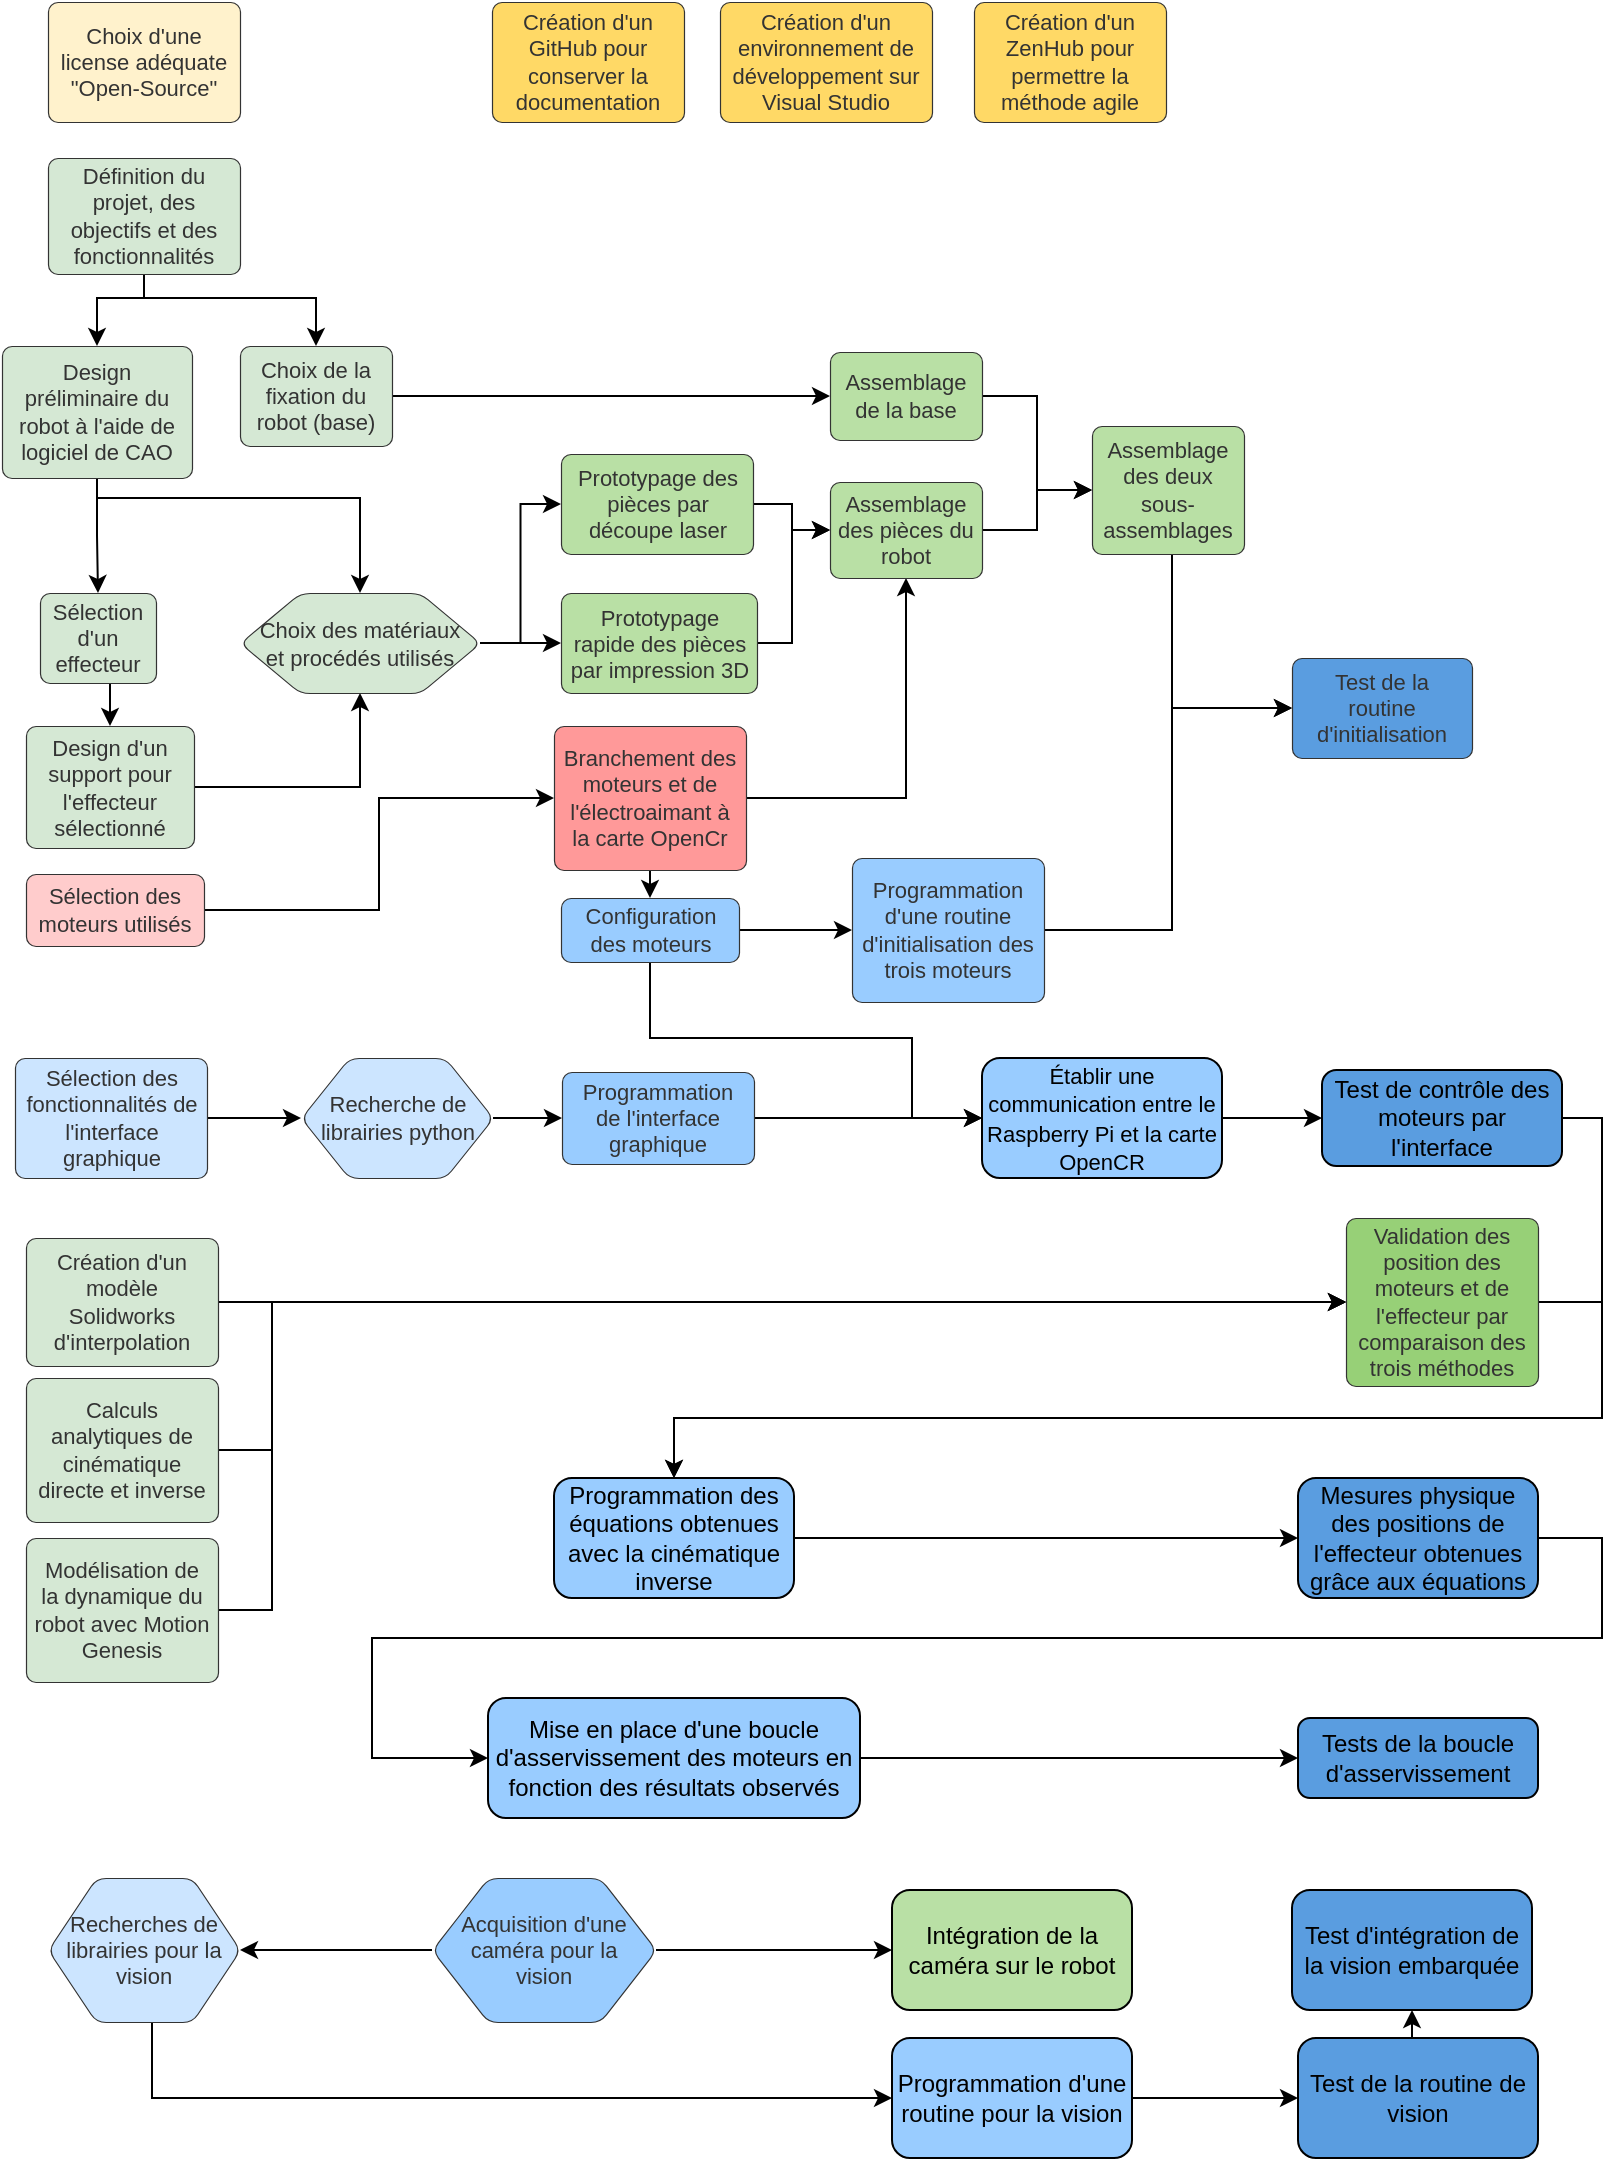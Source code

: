 <mxfile version="12.8.2" type="github"><diagram id="3QHnCN-k6NhU4_bwdGHg" name="Page-1"><mxGraphModel dx="1392" dy="593" grid="1" gridSize="10" guides="1" tooltips="1" connect="1" arrows="1" fold="1" page="1" pageScale="1" pageWidth="827" pageHeight="1169" math="0" shadow="0"><root><mxCell id="0"/><mxCell id="1" parent="0"/><mxCell id="ZfCo_OoU29fC2qvR1BW2-60" style="edgeStyle=orthogonalEdgeStyle;rounded=0;orthogonalLoop=1;jettySize=auto;html=1;exitX=0.5;exitY=1;exitDx=0;exitDy=0;entryX=0.5;entryY=0;entryDx=0;entryDy=0;" edge="1" parent="1" source="ZfCo_OoU29fC2qvR1BW2-2" target="ZfCo_OoU29fC2qvR1BW2-3"><mxGeometry relative="1" as="geometry"><Array as="points"><mxPoint x="71" y="158"/><mxPoint x="48" y="158"/></Array></mxGeometry></mxCell><mxCell id="ZfCo_OoU29fC2qvR1BW2-61" style="edgeStyle=orthogonalEdgeStyle;rounded=0;orthogonalLoop=1;jettySize=auto;html=1;exitX=0.5;exitY=1;exitDx=0;exitDy=0;entryX=0.5;entryY=0;entryDx=0;entryDy=0;" edge="1" parent="1" source="ZfCo_OoU29fC2qvR1BW2-2" target="ZfCo_OoU29fC2qvR1BW2-4"><mxGeometry relative="1" as="geometry"><Array as="points"><mxPoint x="71" y="158"/><mxPoint x="157" y="158"/></Array></mxGeometry></mxCell><mxCell id="ZfCo_OoU29fC2qvR1BW2-2" value="Définition du projet, des objectifs et des fonctionnalités" style="html=1;whiteSpace=wrap;;fontSize=11;fontColor=#333333;align=center;spacing=5;strokeColor=#333333;strokeOpacity=100;fillOpacity=100;rounded=1;absoluteArcSize=1;arcSize=9.6;fillColor=#D5E8D4;strokeWidth=0.6;" vertex="1" parent="1"><mxGeometry x="23" y="88" width="96" height="58" as="geometry"/></mxCell><mxCell id="ZfCo_OoU29fC2qvR1BW2-63" style="edgeStyle=orthogonalEdgeStyle;rounded=0;orthogonalLoop=1;jettySize=auto;html=1;exitX=0.5;exitY=1;exitDx=0;exitDy=0;entryX=0.5;entryY=0;entryDx=0;entryDy=0;" edge="1" parent="1" source="ZfCo_OoU29fC2qvR1BW2-3" target="ZfCo_OoU29fC2qvR1BW2-15"><mxGeometry relative="1" as="geometry"><Array as="points"><mxPoint x="48" y="258"/><mxPoint x="179" y="258"/></Array></mxGeometry></mxCell><mxCell id="ZfCo_OoU29fC2qvR1BW2-106" style="edgeStyle=orthogonalEdgeStyle;rounded=0;orthogonalLoop=1;jettySize=auto;html=1;exitX=0.5;exitY=1;exitDx=0;exitDy=0;entryX=0.5;entryY=0;entryDx=0;entryDy=0;" edge="1" parent="1" source="ZfCo_OoU29fC2qvR1BW2-3" target="ZfCo_OoU29fC2qvR1BW2-13"><mxGeometry relative="1" as="geometry"/></mxCell><mxCell id="ZfCo_OoU29fC2qvR1BW2-3" value="Design préliminaire du robot à l'aide de logiciel de CAO" style="html=1;whiteSpace=wrap;;fontSize=11;fontColor=#333333;align=center;spacing=5;strokeColor=#333333;strokeOpacity=100;fillOpacity=100;rounded=1;absoluteArcSize=1;arcSize=9.6;fillColor=#D5E8D4;strokeWidth=0.6;" vertex="1" parent="1"><mxGeometry y="182" width="95" height="66" as="geometry"/></mxCell><mxCell id="ZfCo_OoU29fC2qvR1BW2-108" style="edgeStyle=orthogonalEdgeStyle;rounded=0;orthogonalLoop=1;jettySize=auto;html=1;exitX=1;exitY=0.5;exitDx=0;exitDy=0;entryX=0;entryY=0.5;entryDx=0;entryDy=0;" edge="1" parent="1" source="ZfCo_OoU29fC2qvR1BW2-4" target="ZfCo_OoU29fC2qvR1BW2-12"><mxGeometry relative="1" as="geometry"/></mxCell><mxCell id="ZfCo_OoU29fC2qvR1BW2-4" value="Choix de la fixation du robot (base)" style="html=1;whiteSpace=wrap;;fontSize=11;fontColor=#333333;align=center;spacing=5;strokeColor=#333333;strokeOpacity=100;fillOpacity=100;rounded=1;absoluteArcSize=1;arcSize=9.6;fillColor=#D5E8D4;strokeWidth=0.6;" vertex="1" parent="1"><mxGeometry x="119" y="182" width="76" height="50" as="geometry"/></mxCell><mxCell id="ZfCo_OoU29fC2qvR1BW2-5" value="Création d'un environnement de développement sur Visual Studio" style="html=1;whiteSpace=wrap;;fontSize=11;fontColor=#333333;align=center;spacing=5;strokeColor=#333333;strokeOpacity=100;fillOpacity=100;rounded=1;absoluteArcSize=1;arcSize=9.6;fillColor=#FFD966;strokeWidth=0.6;" vertex="1" parent="1"><mxGeometry x="359" y="10" width="106" height="60" as="geometry"/></mxCell><mxCell id="ZfCo_OoU29fC2qvR1BW2-6" value="Choix d'une license adéquate &quot;Open-Source&quot;" style="html=1;whiteSpace=wrap;;fontSize=11;fontColor=#333333;align=center;spacing=5;strokeColor=#333333;strokeOpacity=100;fillOpacity=100;rounded=1;absoluteArcSize=1;arcSize=9.6;fillColor=#FFF2CC;strokeWidth=0.6;" vertex="1" parent="1"><mxGeometry x="23" y="10" width="96" height="60" as="geometry"/></mxCell><mxCell id="ZfCo_OoU29fC2qvR1BW2-7" value="Création d'un GitHub pour conserver la documentation" style="html=1;whiteSpace=wrap;;fontSize=11;fontColor=#333333;align=center;spacing=5;strokeColor=#333333;strokeOpacity=100;fillOpacity=100;rounded=1;absoluteArcSize=1;arcSize=9.6;fillColor=#FFD966;strokeWidth=0.6;" vertex="1" parent="1"><mxGeometry x="245" y="10" width="96" height="60" as="geometry"/></mxCell><mxCell id="ZfCo_OoU29fC2qvR1BW2-8" value="Création d'un ZenHub pour permettre la méthode agile" style="html=1;whiteSpace=wrap;;fontSize=11;fontColor=#333333;align=center;spacing=5;strokeColor=#333333;strokeOpacity=100;fillOpacity=100;rounded=1;absoluteArcSize=1;arcSize=9.6;fillColor=#FFD966;strokeWidth=0.6;" vertex="1" parent="1"><mxGeometry x="486" y="10" width="96" height="60" as="geometry"/></mxCell><mxCell id="ZfCo_OoU29fC2qvR1BW2-67" style="edgeStyle=orthogonalEdgeStyle;rounded=0;orthogonalLoop=1;jettySize=auto;html=1;exitX=1;exitY=0.5;exitDx=0;exitDy=0;entryX=0.5;entryY=1;entryDx=0;entryDy=0;" edge="1" parent="1" source="ZfCo_OoU29fC2qvR1BW2-9" target="ZfCo_OoU29fC2qvR1BW2-11"><mxGeometry relative="1" as="geometry"/></mxCell><mxCell id="ZfCo_OoU29fC2qvR1BW2-78" style="edgeStyle=orthogonalEdgeStyle;rounded=0;orthogonalLoop=1;jettySize=auto;html=1;exitX=0.5;exitY=1;exitDx=0;exitDy=0;entryX=0.5;entryY=0;entryDx=0;entryDy=0;" edge="1" parent="1" source="ZfCo_OoU29fC2qvR1BW2-9" target="ZfCo_OoU29fC2qvR1BW2-21"><mxGeometry relative="1" as="geometry"/></mxCell><mxCell id="ZfCo_OoU29fC2qvR1BW2-9" value="Branchement des moteurs et de l'électroaimant à la carte OpenCr" style="html=1;whiteSpace=wrap;;fontSize=11;fontColor=#333333;align=center;spacing=5;strokeColor=#333333;strokeOpacity=100;fillOpacity=100;rounded=1;absoluteArcSize=1;arcSize=9.6;fillColor=#FF9999;strokeWidth=0.6;" vertex="1" parent="1"><mxGeometry x="276" y="372" width="96" height="72" as="geometry"/></mxCell><mxCell id="ZfCo_OoU29fC2qvR1BW2-66" style="edgeStyle=orthogonalEdgeStyle;rounded=0;orthogonalLoop=1;jettySize=auto;html=1;exitX=1;exitY=0.5;exitDx=0;exitDy=0;entryX=0;entryY=0.5;entryDx=0;entryDy=0;" edge="1" parent="1" source="ZfCo_OoU29fC2qvR1BW2-10" target="ZfCo_OoU29fC2qvR1BW2-9"><mxGeometry relative="1" as="geometry"/></mxCell><mxCell id="ZfCo_OoU29fC2qvR1BW2-10" value="Sélection des moteurs utilisés " style="html=1;whiteSpace=wrap;;fontSize=11;fontColor=#333333;align=center;spacing=5;strokeColor=#333333;strokeOpacity=100;fillOpacity=100;rounded=1;absoluteArcSize=1;arcSize=9.6;fillColor=#FFCCCC;strokeWidth=0.6;" vertex="1" parent="1"><mxGeometry x="12" y="446" width="89" height="36" as="geometry"/></mxCell><mxCell id="ZfCo_OoU29fC2qvR1BW2-74" style="edgeStyle=orthogonalEdgeStyle;rounded=0;orthogonalLoop=1;jettySize=auto;html=1;exitX=1;exitY=0.5;exitDx=0;exitDy=0;entryX=0;entryY=0.5;entryDx=0;entryDy=0;" edge="1" parent="1" source="ZfCo_OoU29fC2qvR1BW2-11" target="ZfCo_OoU29fC2qvR1BW2-48"><mxGeometry relative="1" as="geometry"/></mxCell><mxCell id="ZfCo_OoU29fC2qvR1BW2-11" value="Assemblage des pièces du robot" style="html=1;whiteSpace=wrap;;fontSize=11;fontColor=#333333;align=center;spacing=5;strokeColor=#333333;strokeOpacity=100;fillOpacity=100;rounded=1;absoluteArcSize=1;arcSize=9.6;fillColor=#B9E0A5;strokeWidth=0.6;" vertex="1" parent="1"><mxGeometry x="414" y="250" width="76" height="48" as="geometry"/></mxCell><mxCell id="ZfCo_OoU29fC2qvR1BW2-73" style="edgeStyle=orthogonalEdgeStyle;rounded=0;orthogonalLoop=1;jettySize=auto;html=1;exitX=1;exitY=0.5;exitDx=0;exitDy=0;entryX=0;entryY=0.5;entryDx=0;entryDy=0;" edge="1" parent="1" source="ZfCo_OoU29fC2qvR1BW2-12" target="ZfCo_OoU29fC2qvR1BW2-48"><mxGeometry relative="1" as="geometry"/></mxCell><mxCell id="ZfCo_OoU29fC2qvR1BW2-12" value="Assemblage de la base" style="html=1;whiteSpace=wrap;;fontSize=11;fontColor=#333333;align=center;spacing=5;strokeColor=#333333;strokeOpacity=100;fillOpacity=100;rounded=1;absoluteArcSize=1;arcSize=9.6;fillColor=#B9E0A5;strokeWidth=0.6;" vertex="1" parent="1"><mxGeometry x="414" y="185" width="76" height="44" as="geometry"/></mxCell><mxCell id="ZfCo_OoU29fC2qvR1BW2-64" style="edgeStyle=orthogonalEdgeStyle;rounded=0;orthogonalLoop=1;jettySize=auto;html=1;exitX=0.5;exitY=1;exitDx=0;exitDy=0;entryX=0.5;entryY=0;entryDx=0;entryDy=0;" edge="1" parent="1" source="ZfCo_OoU29fC2qvR1BW2-13" target="ZfCo_OoU29fC2qvR1BW2-14"><mxGeometry relative="1" as="geometry"/></mxCell><mxCell id="ZfCo_OoU29fC2qvR1BW2-13" value="Sélection d'un effecteur" style="html=1;whiteSpace=wrap;;fontSize=11;fontColor=#333333;align=center;spacing=5;strokeColor=#333333;strokeOpacity=100;fillOpacity=100;rounded=1;absoluteArcSize=1;arcSize=9.6;fillColor=#D5E8D4;strokeWidth=0.6;" vertex="1" parent="1"><mxGeometry x="19" y="305.5" width="58" height="45" as="geometry"/></mxCell><mxCell id="ZfCo_OoU29fC2qvR1BW2-107" style="edgeStyle=orthogonalEdgeStyle;rounded=0;orthogonalLoop=1;jettySize=auto;html=1;exitX=1;exitY=0.5;exitDx=0;exitDy=0;entryX=0.5;entryY=1;entryDx=0;entryDy=0;" edge="1" parent="1" source="ZfCo_OoU29fC2qvR1BW2-14" target="ZfCo_OoU29fC2qvR1BW2-15"><mxGeometry relative="1" as="geometry"/></mxCell><mxCell id="ZfCo_OoU29fC2qvR1BW2-14" value="Design d'un support pour l'effecteur sélectionné" style="html=1;whiteSpace=wrap;;fontSize=11;fontColor=#333333;align=center;spacing=5;strokeColor=#333333;strokeOpacity=100;fillOpacity=100;rounded=1;absoluteArcSize=1;arcSize=9.6;fillColor=#D5E8D4;strokeWidth=0.6;" vertex="1" parent="1"><mxGeometry x="12" y="372" width="84" height="61" as="geometry"/></mxCell><mxCell id="ZfCo_OoU29fC2qvR1BW2-68" style="edgeStyle=orthogonalEdgeStyle;rounded=0;orthogonalLoop=1;jettySize=auto;html=1;exitX=1;exitY=0.5;exitDx=0;exitDy=0;entryX=0;entryY=0.5;entryDx=0;entryDy=0;" edge="1" parent="1" source="ZfCo_OoU29fC2qvR1BW2-15" target="ZfCo_OoU29fC2qvR1BW2-47"><mxGeometry relative="1" as="geometry"/></mxCell><mxCell id="ZfCo_OoU29fC2qvR1BW2-69" style="edgeStyle=orthogonalEdgeStyle;rounded=0;orthogonalLoop=1;jettySize=auto;html=1;exitX=1;exitY=0.5;exitDx=0;exitDy=0;entryX=0;entryY=0.5;entryDx=0;entryDy=0;" edge="1" parent="1" source="ZfCo_OoU29fC2qvR1BW2-15" target="ZfCo_OoU29fC2qvR1BW2-23"><mxGeometry relative="1" as="geometry"><Array as="points"><mxPoint x="265" y="330"/><mxPoint x="265" y="330"/></Array></mxGeometry></mxCell><mxCell id="ZfCo_OoU29fC2qvR1BW2-15" value="Choix des matériaux et procédés utilisés" style="html=1;whiteSpace=wrap;shape=hexagon;perimeter=hexagonPerimeter2;fontSize=11;fontColor=#333333;align=center;spacing=5;strokeColor=#333333;strokeOpacity=100;fillOpacity=100;rounded=1;absoluteArcSize=1;arcSize=9.6;fillColor=#D5E8D4;strokeWidth=0.6;" vertex="1" parent="1"><mxGeometry x="119" y="305.5" width="120" height="50" as="geometry"/></mxCell><mxCell id="ZfCo_OoU29fC2qvR1BW2-81" style="edgeStyle=orthogonalEdgeStyle;rounded=0;orthogonalLoop=1;jettySize=auto;html=1;exitX=1;exitY=0.5;exitDx=0;exitDy=0;" edge="1" parent="1" source="ZfCo_OoU29fC2qvR1BW2-16" target="ZfCo_OoU29fC2qvR1BW2-20"><mxGeometry relative="1" as="geometry"/></mxCell><mxCell id="ZfCo_OoU29fC2qvR1BW2-16" value="Recherche de librairies python " style="html=1;whiteSpace=wrap;shape=hexagon;perimeter=hexagonPerimeter2;fontSize=11;fontColor=#333333;align=center;spacing=5;strokeColor=#333333;strokeOpacity=100;fillOpacity=100;rounded=1;absoluteArcSize=1;arcSize=9.6;fillColor=#CCE5FF;strokeWidth=0.6;" vertex="1" parent="1"><mxGeometry x="149.5" y="538" width="96" height="60" as="geometry"/></mxCell><mxCell id="ZfCo_OoU29fC2qvR1BW2-79" style="edgeStyle=orthogonalEdgeStyle;rounded=0;orthogonalLoop=1;jettySize=auto;html=1;exitX=1;exitY=0.5;exitDx=0;exitDy=0;" edge="1" parent="1" source="ZfCo_OoU29fC2qvR1BW2-17" target="ZfCo_OoU29fC2qvR1BW2-16"><mxGeometry relative="1" as="geometry"/></mxCell><mxCell id="ZfCo_OoU29fC2qvR1BW2-17" value="Sélection des fonctionnalités de l'interface graphique" style="html=1;whiteSpace=wrap;;fontSize=11;fontColor=#333333;align=center;spacing=5;strokeColor=#333333;strokeOpacity=100;fillOpacity=100;rounded=1;absoluteArcSize=1;arcSize=9.6;fillColor=#CCE5FF;strokeWidth=0.6;" vertex="1" parent="1"><mxGeometry x="6.5" y="538" width="96" height="60" as="geometry"/></mxCell><mxCell id="ZfCo_OoU29fC2qvR1BW2-120" style="edgeStyle=orthogonalEdgeStyle;rounded=0;orthogonalLoop=1;jettySize=auto;html=1;exitX=0.5;exitY=1;exitDx=0;exitDy=0;entryX=0;entryY=0.5;entryDx=0;entryDy=0;" edge="1" parent="1" source="ZfCo_OoU29fC2qvR1BW2-18" target="ZfCo_OoU29fC2qvR1BW2-111"><mxGeometry relative="1" as="geometry"><Array as="points"><mxPoint x="75" y="1020"/><mxPoint x="75" y="1058"/></Array></mxGeometry></mxCell><mxCell id="ZfCo_OoU29fC2qvR1BW2-18" value="Recherches de librairies pour la vision" style="html=1;whiteSpace=wrap;shape=hexagon;perimeter=hexagonPerimeter2;fontSize=11;fontColor=#333333;align=center;spacing=5;strokeColor=#333333;strokeOpacity=100;fillOpacity=100;rounded=1;absoluteArcSize=1;arcSize=9.6;fillColor=#CCE5FF;strokeWidth=0.6;" vertex="1" parent="1"><mxGeometry x="23" y="948" width="96" height="72" as="geometry"/></mxCell><mxCell id="ZfCo_OoU29fC2qvR1BW2-82" style="edgeStyle=orthogonalEdgeStyle;rounded=0;orthogonalLoop=1;jettySize=auto;html=1;exitX=0;exitY=0.5;exitDx=0;exitDy=0;" edge="1" parent="1" source="ZfCo_OoU29fC2qvR1BW2-19" target="ZfCo_OoU29fC2qvR1BW2-18"><mxGeometry relative="1" as="geometry"/></mxCell><mxCell id="ZfCo_OoU29fC2qvR1BW2-122" style="edgeStyle=orthogonalEdgeStyle;rounded=0;orthogonalLoop=1;jettySize=auto;html=1;exitX=1;exitY=0.5;exitDx=0;exitDy=0;" edge="1" parent="1" source="ZfCo_OoU29fC2qvR1BW2-19" target="ZfCo_OoU29fC2qvR1BW2-121"><mxGeometry relative="1" as="geometry"/></mxCell><mxCell id="ZfCo_OoU29fC2qvR1BW2-19" value="Acquisition d'une caméra pour la vision" style="html=1;whiteSpace=wrap;shape=hexagon;perimeter=hexagonPerimeter2;fontSize=11;fontColor=#333333;align=center;spacing=5;strokeColor=#333333;strokeOpacity=100;fillOpacity=100;rounded=1;absoluteArcSize=1;arcSize=9.6;fillColor=#99CCFF;strokeWidth=0.6;" vertex="1" parent="1"><mxGeometry x="215" y="948" width="112" height="72" as="geometry"/></mxCell><mxCell id="ZfCo_OoU29fC2qvR1BW2-92" style="edgeStyle=orthogonalEdgeStyle;rounded=0;orthogonalLoop=1;jettySize=auto;html=1;exitX=1;exitY=0.5;exitDx=0;exitDy=0;entryX=0;entryY=0.5;entryDx=0;entryDy=0;" edge="1" parent="1" source="ZfCo_OoU29fC2qvR1BW2-20" target="ZfCo_OoU29fC2qvR1BW2-49"><mxGeometry relative="1" as="geometry"/></mxCell><mxCell id="ZfCo_OoU29fC2qvR1BW2-20" value="Programmation de l'interface graphique" style="html=1;whiteSpace=wrap;;fontSize=11;fontColor=#333333;align=center;spacing=5;strokeColor=#333333;strokeOpacity=100;fillOpacity=100;rounded=1;absoluteArcSize=1;arcSize=9.6;fillColor=#99CCFF;strokeWidth=0.6;" vertex="1" parent="1"><mxGeometry x="280" y="545" width="96" height="46" as="geometry"/></mxCell><mxCell id="ZfCo_OoU29fC2qvR1BW2-77" style="edgeStyle=orthogonalEdgeStyle;rounded=0;orthogonalLoop=1;jettySize=auto;html=1;exitX=1;exitY=0.5;exitDx=0;exitDy=0;entryX=0;entryY=0.5;entryDx=0;entryDy=0;" edge="1" parent="1" source="ZfCo_OoU29fC2qvR1BW2-21" target="ZfCo_OoU29fC2qvR1BW2-22"><mxGeometry relative="1" as="geometry"/></mxCell><mxCell id="ZfCo_OoU29fC2qvR1BW2-84" style="edgeStyle=orthogonalEdgeStyle;rounded=0;orthogonalLoop=1;jettySize=auto;html=1;exitX=0.5;exitY=1;exitDx=0;exitDy=0;entryX=0;entryY=0.5;entryDx=0;entryDy=0;" edge="1" parent="1" source="ZfCo_OoU29fC2qvR1BW2-21" target="ZfCo_OoU29fC2qvR1BW2-49"><mxGeometry relative="1" as="geometry"><Array as="points"><mxPoint x="324" y="528"/><mxPoint x="455" y="528"/><mxPoint x="455" y="568"/></Array></mxGeometry></mxCell><mxCell id="ZfCo_OoU29fC2qvR1BW2-21" value="Configuration des moteurs" style="html=1;whiteSpace=wrap;;fontSize=11;fontColor=#333333;align=center;spacing=5;strokeColor=#333333;strokeOpacity=100;fillOpacity=100;rounded=1;absoluteArcSize=1;arcSize=9.6;fillColor=#99CCFF;strokeWidth=0.6;" vertex="1" parent="1"><mxGeometry x="279.5" y="458" width="89" height="32" as="geometry"/></mxCell><mxCell id="ZfCo_OoU29fC2qvR1BW2-76" style="edgeStyle=orthogonalEdgeStyle;rounded=0;orthogonalLoop=1;jettySize=auto;html=1;exitX=1;exitY=0.5;exitDx=0;exitDy=0;entryX=0;entryY=0.5;entryDx=0;entryDy=0;" edge="1" parent="1" source="ZfCo_OoU29fC2qvR1BW2-22" target="ZfCo_OoU29fC2qvR1BW2-52"><mxGeometry relative="1" as="geometry"><Array as="points"><mxPoint x="585" y="474"/><mxPoint x="585" y="363"/></Array></mxGeometry></mxCell><mxCell id="ZfCo_OoU29fC2qvR1BW2-22" value="Programmation d'une routine d'initialisation des trois moteurs" style="html=1;whiteSpace=wrap;;fontSize=11;fontColor=#333333;align=center;spacing=5;strokeColor=#333333;strokeOpacity=100;fillOpacity=100;rounded=1;absoluteArcSize=1;arcSize=9.6;fillColor=#99CCFF;strokeWidth=0.6;" vertex="1" parent="1"><mxGeometry x="425" y="438" width="96" height="72" as="geometry"/></mxCell><mxCell id="ZfCo_OoU29fC2qvR1BW2-71" style="edgeStyle=orthogonalEdgeStyle;rounded=0;orthogonalLoop=1;jettySize=auto;html=1;exitX=1;exitY=0.5;exitDx=0;exitDy=0;entryX=0;entryY=0.5;entryDx=0;entryDy=0;" edge="1" parent="1" source="ZfCo_OoU29fC2qvR1BW2-23" target="ZfCo_OoU29fC2qvR1BW2-11"><mxGeometry relative="1" as="geometry"><Array as="points"><mxPoint x="395" y="331"/><mxPoint x="395" y="274"/></Array></mxGeometry></mxCell><mxCell id="ZfCo_OoU29fC2qvR1BW2-23" value="Prototypage rapide des pièces par impression 3D" style="html=1;whiteSpace=wrap;;fontSize=11;fontColor=#333333;align=center;spacing=5;strokeColor=#333333;strokeOpacity=100;fillOpacity=100;rounded=1;absoluteArcSize=1;arcSize=9.6;fillColor=#B9E0A5;strokeWidth=0.6;" vertex="1" parent="1"><mxGeometry x="279.5" y="305.5" width="98" height="50" as="geometry"/></mxCell><mxCell id="ZfCo_OoU29fC2qvR1BW2-70" style="edgeStyle=orthogonalEdgeStyle;rounded=0;orthogonalLoop=1;jettySize=auto;html=1;exitX=1;exitY=0.5;exitDx=0;exitDy=0;entryX=0;entryY=0.5;entryDx=0;entryDy=0;" edge="1" parent="1" source="ZfCo_OoU29fC2qvR1BW2-47" target="ZfCo_OoU29fC2qvR1BW2-11"><mxGeometry relative="1" as="geometry"><Array as="points"><mxPoint x="395" y="261"/><mxPoint x="395" y="274"/></Array></mxGeometry></mxCell><mxCell id="ZfCo_OoU29fC2qvR1BW2-47" value="Prototypage des pièces par découpe laser" style="html=1;whiteSpace=wrap;;fontSize=11;fontColor=#333333;align=center;spacing=5;strokeColor=#333333;strokeOpacity=100;fillOpacity=100;rounded=1;absoluteArcSize=1;arcSize=9.6;fillColor=#B9E0A5;strokeWidth=0.6;" vertex="1" parent="1"><mxGeometry x="279.5" y="236" width="96" height="50" as="geometry"/></mxCell><mxCell id="ZfCo_OoU29fC2qvR1BW2-75" style="edgeStyle=orthogonalEdgeStyle;rounded=0;orthogonalLoop=1;jettySize=auto;html=1;exitX=0.5;exitY=1;exitDx=0;exitDy=0;entryX=0;entryY=0.5;entryDx=0;entryDy=0;" edge="1" parent="1" source="ZfCo_OoU29fC2qvR1BW2-48" target="ZfCo_OoU29fC2qvR1BW2-52"><mxGeometry relative="1" as="geometry"><Array as="points"><mxPoint x="585" y="286"/><mxPoint x="585" y="363"/></Array></mxGeometry></mxCell><mxCell id="ZfCo_OoU29fC2qvR1BW2-48" value="Assemblage des deux sous-assemblages" style="html=1;whiteSpace=wrap;;fontSize=11;fontColor=#333333;align=center;spacing=5;strokeColor=#333333;strokeOpacity=100;fillOpacity=100;rounded=1;absoluteArcSize=1;arcSize=9.6;fillColor=#B9E0A5;strokeWidth=0.6;" vertex="1" parent="1"><mxGeometry x="545" y="222" width="76" height="64" as="geometry"/></mxCell><mxCell id="ZfCo_OoU29fC2qvR1BW2-85" style="edgeStyle=orthogonalEdgeStyle;rounded=0;orthogonalLoop=1;jettySize=auto;html=1;exitX=1;exitY=0.5;exitDx=0;exitDy=0;entryX=0;entryY=0.5;entryDx=0;entryDy=0;" edge="1" parent="1" source="ZfCo_OoU29fC2qvR1BW2-49" target="ZfCo_OoU29fC2qvR1BW2-51"><mxGeometry relative="1" as="geometry"/></mxCell><mxCell id="ZfCo_OoU29fC2qvR1BW2-49" value="&lt;font style=&quot;font-size: 11px&quot;&gt;Établir une communication entre le Raspberry Pi et la carte OpenCR&lt;/font&gt;" style="rounded=1;whiteSpace=wrap;html=1;fillColor=#99CCFF;" vertex="1" parent="1"><mxGeometry x="490" y="538" width="120" height="60" as="geometry"/></mxCell><mxCell id="ZfCo_OoU29fC2qvR1BW2-94" style="edgeStyle=orthogonalEdgeStyle;rounded=0;orthogonalLoop=1;jettySize=auto;html=1;exitX=1;exitY=0.5;exitDx=0;exitDy=0;" edge="1" parent="1" source="ZfCo_OoU29fC2qvR1BW2-50" target="ZfCo_OoU29fC2qvR1BW2-93"><mxGeometry relative="1" as="geometry"/></mxCell><mxCell id="ZfCo_OoU29fC2qvR1BW2-50" value="Programmation des équations obtenues avec la cinématique inverse" style="rounded=1;whiteSpace=wrap;html=1;fillColor=#99CCFF;" vertex="1" parent="1"><mxGeometry x="276" y="748" width="120" height="60" as="geometry"/></mxCell><mxCell id="ZfCo_OoU29fC2qvR1BW2-98" style="edgeStyle=orthogonalEdgeStyle;rounded=0;orthogonalLoop=1;jettySize=auto;html=1;exitX=1;exitY=0.5;exitDx=0;exitDy=0;entryX=0.5;entryY=0;entryDx=0;entryDy=0;" edge="1" parent="1" source="ZfCo_OoU29fC2qvR1BW2-51" target="ZfCo_OoU29fC2qvR1BW2-50"><mxGeometry relative="1" as="geometry"><Array as="points"><mxPoint x="800" y="568"/><mxPoint x="800" y="718"/><mxPoint x="336" y="718"/></Array></mxGeometry></mxCell><mxCell id="ZfCo_OoU29fC2qvR1BW2-51" value="Test de contrôle des moteurs par l'interface" style="rounded=1;whiteSpace=wrap;html=1;fillColor=#5A9DE0;" vertex="1" parent="1"><mxGeometry x="660" y="544" width="120" height="48" as="geometry"/></mxCell><mxCell id="ZfCo_OoU29fC2qvR1BW2-52" value="Test de la routine d'initialisation" style="html=1;whiteSpace=wrap;;fontSize=11;fontColor=#333333;align=center;spacing=5;strokeColor=#333333;strokeOpacity=100;fillOpacity=100;rounded=1;absoluteArcSize=1;arcSize=9.6;fillColor=#5A9DE0;strokeWidth=0.6;" vertex="1" parent="1"><mxGeometry x="645" y="338" width="90" height="50" as="geometry"/></mxCell><mxCell id="ZfCo_OoU29fC2qvR1BW2-117" style="edgeStyle=orthogonalEdgeStyle;rounded=0;orthogonalLoop=1;jettySize=auto;html=1;exitX=1;exitY=0.5;exitDx=0;exitDy=0;entryX=0;entryY=0.5;entryDx=0;entryDy=0;" edge="1" parent="1" source="ZfCo_OoU29fC2qvR1BW2-56" target="ZfCo_OoU29fC2qvR1BW2-59"><mxGeometry relative="1" as="geometry"/></mxCell><mxCell id="ZfCo_OoU29fC2qvR1BW2-56" value="Création d'un modèle Solidworks d'interpolation" style="html=1;whiteSpace=wrap;;fontSize=11;fontColor=#333333;align=center;spacing=5;strokeColor=#333333;strokeOpacity=100;fillOpacity=100;rounded=1;absoluteArcSize=1;arcSize=9.6;fillColor=#D5E8D4;strokeWidth=0.6;" vertex="1" parent="1"><mxGeometry x="12" y="628" width="96" height="64" as="geometry"/></mxCell><mxCell id="ZfCo_OoU29fC2qvR1BW2-119" style="edgeStyle=orthogonalEdgeStyle;rounded=0;orthogonalLoop=1;jettySize=auto;html=1;exitX=1;exitY=0.5;exitDx=0;exitDy=0;entryX=0;entryY=0.5;entryDx=0;entryDy=0;" edge="1" parent="1" source="ZfCo_OoU29fC2qvR1BW2-58" target="ZfCo_OoU29fC2qvR1BW2-59"><mxGeometry relative="1" as="geometry"><Array as="points"><mxPoint x="135" y="814"/><mxPoint x="135" y="660"/></Array></mxGeometry></mxCell><mxCell id="ZfCo_OoU29fC2qvR1BW2-58" value="Modélisation de la dynamique du robot avec Motion Genesis" style="html=1;whiteSpace=wrap;;fontSize=11;fontColor=#333333;align=center;spacing=5;strokeColor=#333333;strokeOpacity=100;fillOpacity=100;rounded=1;absoluteArcSize=1;arcSize=9.6;fillColor=#D5E8D4;strokeWidth=0.6;" vertex="1" parent="1"><mxGeometry x="12" y="778" width="96" height="72" as="geometry"/></mxCell><mxCell id="ZfCo_OoU29fC2qvR1BW2-97" style="edgeStyle=orthogonalEdgeStyle;rounded=0;orthogonalLoop=1;jettySize=auto;html=1;exitX=1;exitY=0.5;exitDx=0;exitDy=0;entryX=0.5;entryY=0;entryDx=0;entryDy=0;" edge="1" parent="1" source="ZfCo_OoU29fC2qvR1BW2-59" target="ZfCo_OoU29fC2qvR1BW2-50"><mxGeometry relative="1" as="geometry"><Array as="points"><mxPoint x="800" y="660"/><mxPoint x="800" y="718"/><mxPoint x="336" y="718"/></Array></mxGeometry></mxCell><mxCell id="ZfCo_OoU29fC2qvR1BW2-59" value="Validation des position des moteurs et de l'effecteur par comparaison des trois méthodes" style="html=1;whiteSpace=wrap;;fontSize=11;fontColor=#333333;align=center;spacing=5;strokeColor=#333333;strokeOpacity=100;fillOpacity=100;rounded=1;absoluteArcSize=1;arcSize=9.6;fillColor=#97D077;strokeWidth=0.6;" vertex="1" parent="1"><mxGeometry x="672.001" y="618" width="96" height="84" as="geometry"/></mxCell><mxCell id="ZfCo_OoU29fC2qvR1BW2-100" style="edgeStyle=orthogonalEdgeStyle;rounded=0;orthogonalLoop=1;jettySize=auto;html=1;exitX=1;exitY=0.5;exitDx=0;exitDy=0;entryX=0;entryY=0.5;entryDx=0;entryDy=0;" edge="1" parent="1" source="ZfCo_OoU29fC2qvR1BW2-93" target="ZfCo_OoU29fC2qvR1BW2-99"><mxGeometry relative="1" as="geometry"><Array as="points"><mxPoint x="800" y="778"/><mxPoint x="800" y="828"/><mxPoint x="185" y="828"/><mxPoint x="185" y="888"/></Array></mxGeometry></mxCell><mxCell id="ZfCo_OoU29fC2qvR1BW2-93" value="Mesures physique des positions de l'effecteur obtenues grâce aux équations" style="rounded=1;whiteSpace=wrap;html=1;fillColor=#5A9DE0;" vertex="1" parent="1"><mxGeometry x="648" y="748" width="120" height="60" as="geometry"/></mxCell><mxCell id="ZfCo_OoU29fC2qvR1BW2-102" style="edgeStyle=orthogonalEdgeStyle;rounded=0;orthogonalLoop=1;jettySize=auto;html=1;exitX=1;exitY=0.5;exitDx=0;exitDy=0;" edge="1" parent="1" source="ZfCo_OoU29fC2qvR1BW2-99" target="ZfCo_OoU29fC2qvR1BW2-101"><mxGeometry relative="1" as="geometry"/></mxCell><mxCell id="ZfCo_OoU29fC2qvR1BW2-99" value="Mise en place d'une boucle d'asservissement des moteurs en fonction des résultats observés" style="rounded=1;whiteSpace=wrap;html=1;fillColor=#99CCFF;" vertex="1" parent="1"><mxGeometry x="243" y="858" width="186" height="60" as="geometry"/></mxCell><mxCell id="ZfCo_OoU29fC2qvR1BW2-101" value="Tests de la boucle d'asservissement" style="rounded=1;whiteSpace=wrap;html=1;fillColor=#5A9DE0;" vertex="1" parent="1"><mxGeometry x="648" y="868" width="120" height="40" as="geometry"/></mxCell><mxCell id="ZfCo_OoU29fC2qvR1BW2-113" style="edgeStyle=orthogonalEdgeStyle;rounded=0;orthogonalLoop=1;jettySize=auto;html=1;exitX=1;exitY=0.5;exitDx=0;exitDy=0;entryX=0;entryY=0.5;entryDx=0;entryDy=0;" edge="1" parent="1" source="ZfCo_OoU29fC2qvR1BW2-111" target="ZfCo_OoU29fC2qvR1BW2-112"><mxGeometry relative="1" as="geometry"/></mxCell><mxCell id="ZfCo_OoU29fC2qvR1BW2-111" value="Programmation d'une routine pour la vision" style="rounded=1;whiteSpace=wrap;html=1;fillColor=#99CCFF;" vertex="1" parent="1"><mxGeometry x="445" y="1028" width="120" height="60" as="geometry"/></mxCell><mxCell id="ZfCo_OoU29fC2qvR1BW2-126" style="edgeStyle=orthogonalEdgeStyle;rounded=0;orthogonalLoop=1;jettySize=auto;html=1;exitX=0.5;exitY=0;exitDx=0;exitDy=0;entryX=0.5;entryY=1;entryDx=0;entryDy=0;" edge="1" parent="1" source="ZfCo_OoU29fC2qvR1BW2-112" target="ZfCo_OoU29fC2qvR1BW2-123"><mxGeometry relative="1" as="geometry"/></mxCell><mxCell id="ZfCo_OoU29fC2qvR1BW2-112" value="Test de la routine de vision" style="rounded=1;whiteSpace=wrap;html=1;fillColor=#5A9DE0;" vertex="1" parent="1"><mxGeometry x="648" y="1028" width="120" height="60" as="geometry"/></mxCell><mxCell id="ZfCo_OoU29fC2qvR1BW2-118" style="edgeStyle=orthogonalEdgeStyle;rounded=0;orthogonalLoop=1;jettySize=auto;html=1;exitX=1;exitY=0.5;exitDx=0;exitDy=0;entryX=0;entryY=0.5;entryDx=0;entryDy=0;" edge="1" parent="1" source="ZfCo_OoU29fC2qvR1BW2-57" target="ZfCo_OoU29fC2qvR1BW2-59"><mxGeometry relative="1" as="geometry"><Array as="points"><mxPoint x="135" y="734"/><mxPoint x="135" y="660"/></Array></mxGeometry></mxCell><mxCell id="ZfCo_OoU29fC2qvR1BW2-57" value="Calculs analytiques de cinématique directe et inverse" style="html=1;whiteSpace=wrap;;fontSize=11;fontColor=#333333;align=center;spacing=5;strokeColor=#333333;strokeOpacity=100;fillOpacity=100;rounded=1;absoluteArcSize=1;arcSize=9.6;fillColor=#D5E8D4;strokeWidth=0.6;" vertex="1" parent="1"><mxGeometry x="12" y="698" width="96" height="72" as="geometry"/></mxCell><mxCell id="ZfCo_OoU29fC2qvR1BW2-121" value="Intégration de la caméra sur le robot" style="rounded=1;whiteSpace=wrap;html=1;fillColor=#B9E0A5;" vertex="1" parent="1"><mxGeometry x="445" y="954" width="120" height="60" as="geometry"/></mxCell><mxCell id="ZfCo_OoU29fC2qvR1BW2-123" value="Test d'intégration de la vision embarquée" style="rounded=1;whiteSpace=wrap;html=1;fillColor=#5A9DE0;" vertex="1" parent="1"><mxGeometry x="645" y="954" width="120" height="60" as="geometry"/></mxCell></root></mxGraphModel></diagram></mxfile>